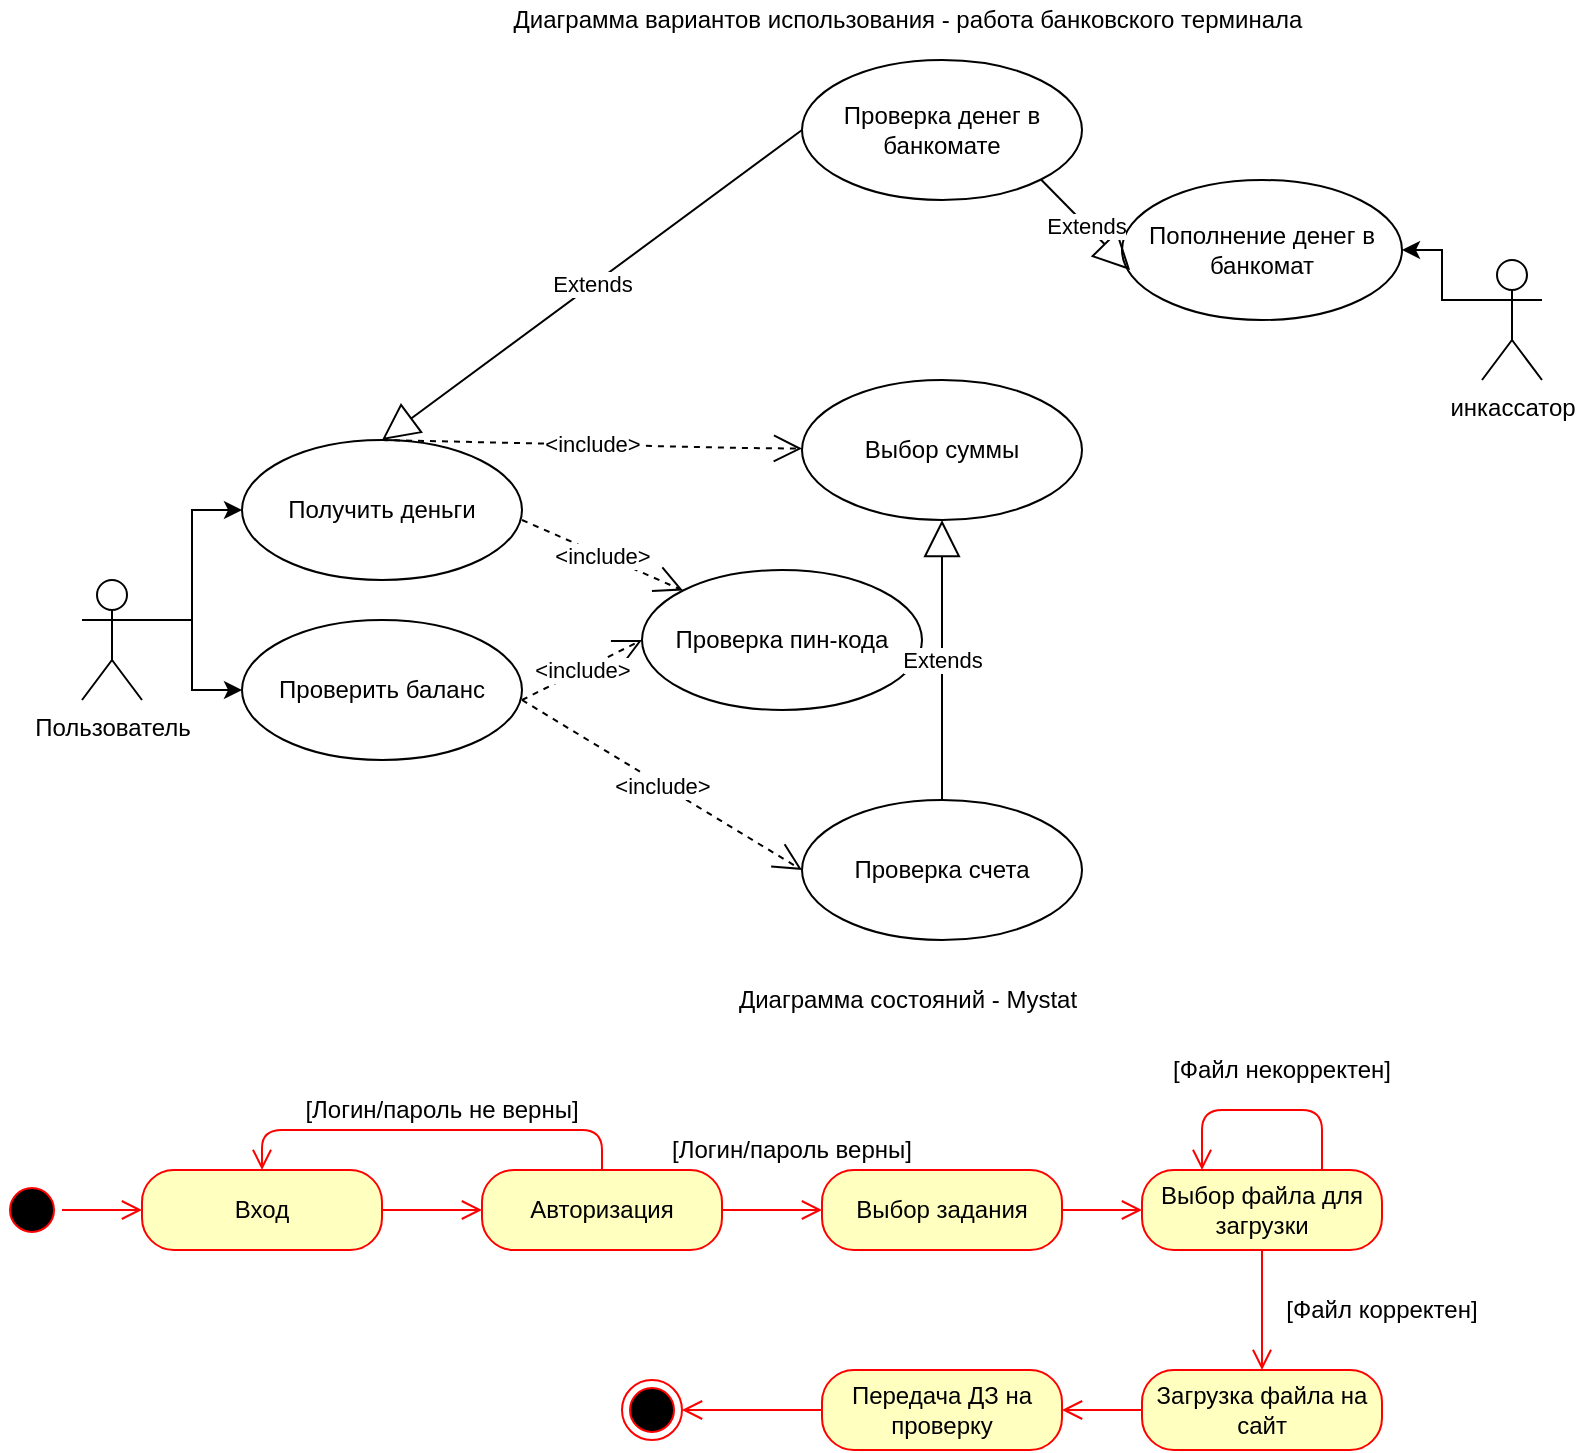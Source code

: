 <mxfile version="14.1.2" type="device"><diagram id="P77pinasy-QWYaoX2D6U" name="Page-1"><mxGraphModel dx="1422" dy="762" grid="1" gridSize="10" guides="1" tooltips="1" connect="1" arrows="1" fold="1" page="1" pageScale="1" pageWidth="827" pageHeight="1169" math="0" shadow="0"><root><mxCell id="0"/><mxCell id="1" parent="0"/><mxCell id="kiPwTsWLxZaRKyye7QXV-9" style="edgeStyle=orthogonalEdgeStyle;rounded=0;orthogonalLoop=1;jettySize=auto;html=1;exitX=1;exitY=0.333;exitDx=0;exitDy=0;exitPerimeter=0;" edge="1" parent="1" source="kiPwTsWLxZaRKyye7QXV-1" target="kiPwTsWLxZaRKyye7QXV-4"><mxGeometry relative="1" as="geometry"/></mxCell><mxCell id="kiPwTsWLxZaRKyye7QXV-12" style="edgeStyle=orthogonalEdgeStyle;rounded=0;orthogonalLoop=1;jettySize=auto;html=1;exitX=1;exitY=0.333;exitDx=0;exitDy=0;exitPerimeter=0;" edge="1" parent="1" source="kiPwTsWLxZaRKyye7QXV-1" target="kiPwTsWLxZaRKyye7QXV-11"><mxGeometry relative="1" as="geometry"/></mxCell><mxCell id="kiPwTsWLxZaRKyye7QXV-1" value="Пользователь&lt;br&gt;" style="shape=umlActor;verticalLabelPosition=bottom;verticalAlign=top;html=1;" vertex="1" parent="1"><mxGeometry x="80" y="300" width="30" height="60" as="geometry"/></mxCell><mxCell id="kiPwTsWLxZaRKyye7QXV-40" style="edgeStyle=orthogonalEdgeStyle;rounded=0;orthogonalLoop=1;jettySize=auto;html=1;exitX=0;exitY=0.333;exitDx=0;exitDy=0;exitPerimeter=0;" edge="1" parent="1" source="kiPwTsWLxZaRKyye7QXV-3" target="kiPwTsWLxZaRKyye7QXV-38"><mxGeometry relative="1" as="geometry"/></mxCell><mxCell id="kiPwTsWLxZaRKyye7QXV-3" value="инкассатор&lt;br&gt;" style="shape=umlActor;verticalLabelPosition=bottom;verticalAlign=top;html=1;outlineConnect=0;" vertex="1" parent="1"><mxGeometry x="780" y="140" width="30" height="60" as="geometry"/></mxCell><mxCell id="kiPwTsWLxZaRKyye7QXV-4" value="Получить деньги" style="ellipse;whiteSpace=wrap;html=1;" vertex="1" parent="1"><mxGeometry x="160" y="230" width="140" height="70" as="geometry"/></mxCell><mxCell id="kiPwTsWLxZaRKyye7QXV-11" value="Проверить баланс" style="ellipse;whiteSpace=wrap;html=1;" vertex="1" parent="1"><mxGeometry x="160" y="320" width="140" height="70" as="geometry"/></mxCell><mxCell id="kiPwTsWLxZaRKyye7QXV-13" value="Проверка пин-кода" style="ellipse;whiteSpace=wrap;html=1;" vertex="1" parent="1"><mxGeometry x="360" y="295" width="140" height="70" as="geometry"/></mxCell><mxCell id="kiPwTsWLxZaRKyye7QXV-16" value="&amp;lt;include&amp;gt;" style="endArrow=open;endSize=12;dashed=1;html=1;exitX=1;exitY=0.5;exitDx=0;exitDy=0;entryX=0;entryY=0;entryDx=0;entryDy=0;" edge="1" parent="1" target="kiPwTsWLxZaRKyye7QXV-13"><mxGeometry width="160" relative="1" as="geometry"><mxPoint x="300" y="270" as="sourcePoint"/><mxPoint x="320" y="170" as="targetPoint"/></mxGeometry></mxCell><mxCell id="kiPwTsWLxZaRKyye7QXV-17" value="&amp;lt;include&amp;gt;" style="endArrow=open;endSize=12;dashed=1;html=1;exitX=1;exitY=0.5;exitDx=0;exitDy=0;entryX=0;entryY=0.5;entryDx=0;entryDy=0;" edge="1" parent="1" target="kiPwTsWLxZaRKyye7QXV-13"><mxGeometry width="160" relative="1" as="geometry"><mxPoint x="300" y="360" as="sourcePoint"/><mxPoint x="320" y="260" as="targetPoint"/></mxGeometry></mxCell><mxCell id="kiPwTsWLxZaRKyye7QXV-18" value="Выбор суммы" style="ellipse;whiteSpace=wrap;html=1;" vertex="1" parent="1"><mxGeometry x="440" y="200" width="140" height="70" as="geometry"/></mxCell><mxCell id="kiPwTsWLxZaRKyye7QXV-20" value="&amp;lt;include&amp;gt;" style="endArrow=open;endSize=12;dashed=1;html=1;exitX=1;exitY=0.5;exitDx=0;exitDy=0;" edge="1" parent="1" target="kiPwTsWLxZaRKyye7QXV-18"><mxGeometry width="160" relative="1" as="geometry"><mxPoint x="230" y="230" as="sourcePoint"/><mxPoint x="250" y="130" as="targetPoint"/><Array as="points"><mxPoint x="410" y="234"/></Array></mxGeometry></mxCell><mxCell id="kiPwTsWLxZaRKyye7QXV-22" value="Проверка счета&lt;br&gt;" style="ellipse;whiteSpace=wrap;html=1;" vertex="1" parent="1"><mxGeometry x="440" y="410" width="140" height="70" as="geometry"/></mxCell><mxCell id="kiPwTsWLxZaRKyye7QXV-29" value="&amp;lt;include&amp;gt;" style="endArrow=open;endSize=12;dashed=1;html=1;exitX=1;exitY=0.5;exitDx=0;exitDy=0;entryX=0;entryY=0.5;entryDx=0;entryDy=0;" edge="1" parent="1" target="kiPwTsWLxZaRKyye7QXV-22"><mxGeometry width="160" relative="1" as="geometry"><mxPoint x="300" y="360" as="sourcePoint"/><mxPoint x="360" y="330" as="targetPoint"/><Array as="points"/></mxGeometry></mxCell><mxCell id="kiPwTsWLxZaRKyye7QXV-30" value="Extends" style="endArrow=block;endSize=16;endFill=0;html=1;exitX=0;exitY=0.5;exitDx=0;exitDy=0;entryX=0.5;entryY=0;entryDx=0;entryDy=0;" edge="1" parent="1" source="kiPwTsWLxZaRKyye7QXV-33" target="kiPwTsWLxZaRKyye7QXV-4"><mxGeometry width="160" relative="1" as="geometry"><mxPoint x="550" y="560" as="sourcePoint"/><mxPoint x="710" y="560" as="targetPoint"/></mxGeometry></mxCell><mxCell id="kiPwTsWLxZaRKyye7QXV-32" value="Extends" style="endArrow=block;endSize=16;endFill=0;html=1;exitX=0.5;exitY=0;exitDx=0;exitDy=0;entryX=0.5;entryY=1;entryDx=0;entryDy=0;" edge="1" parent="1" source="kiPwTsWLxZaRKyye7QXV-22" target="kiPwTsWLxZaRKyye7QXV-18"><mxGeometry width="160" relative="1" as="geometry"><mxPoint x="500" y="360" as="sourcePoint"/><mxPoint x="660" y="360" as="targetPoint"/></mxGeometry></mxCell><mxCell id="kiPwTsWLxZaRKyye7QXV-33" value="Проверка денег в банкомате" style="ellipse;whiteSpace=wrap;html=1;" vertex="1" parent="1"><mxGeometry x="440" y="40" width="140" height="70" as="geometry"/></mxCell><mxCell id="kiPwTsWLxZaRKyye7QXV-38" value="Пополнение денег в банкомат" style="ellipse;whiteSpace=wrap;html=1;" vertex="1" parent="1"><mxGeometry x="600" y="100" width="140" height="70" as="geometry"/></mxCell><mxCell id="kiPwTsWLxZaRKyye7QXV-43" value="Extends" style="endArrow=block;endSize=16;endFill=0;html=1;exitX=1;exitY=1;exitDx=0;exitDy=0;entryX=0.029;entryY=0.643;entryDx=0;entryDy=0;entryPerimeter=0;" edge="1" parent="1" source="kiPwTsWLxZaRKyye7QXV-33" target="kiPwTsWLxZaRKyye7QXV-38"><mxGeometry width="160" relative="1" as="geometry"><mxPoint x="550" y="560" as="sourcePoint"/><mxPoint x="710" y="560" as="targetPoint"/></mxGeometry></mxCell><mxCell id="kiPwTsWLxZaRKyye7QXV-46" value="Диаграмма вариантов использования - работа банковского терминала" style="text;html=1;strokeColor=none;fillColor=none;align=center;verticalAlign=middle;whiteSpace=wrap;rounded=0;" vertex="1" parent="1"><mxGeometry x="280" y="10" width="426" height="20" as="geometry"/></mxCell><mxCell id="kiPwTsWLxZaRKyye7QXV-48" value="Диаграмма состояний - Mystat" style="text;html=1;strokeColor=none;fillColor=none;align=center;verticalAlign=middle;whiteSpace=wrap;rounded=0;" vertex="1" parent="1"><mxGeometry x="365" y="500" width="256" height="20" as="geometry"/></mxCell><mxCell id="kiPwTsWLxZaRKyye7QXV-49" value="" style="ellipse;html=1;shape=startState;fillColor=#000000;strokeColor=#ff0000;" vertex="1" parent="1"><mxGeometry x="40" y="600" width="30" height="30" as="geometry"/></mxCell><mxCell id="kiPwTsWLxZaRKyye7QXV-50" value="" style="edgeStyle=orthogonalEdgeStyle;html=1;verticalAlign=bottom;endArrow=open;endSize=8;strokeColor=#ff0000;" edge="1" source="kiPwTsWLxZaRKyye7QXV-49" parent="1"><mxGeometry relative="1" as="geometry"><mxPoint x="110" y="615" as="targetPoint"/></mxGeometry></mxCell><mxCell id="kiPwTsWLxZaRKyye7QXV-56" value="Вход" style="rounded=1;whiteSpace=wrap;html=1;arcSize=40;fontColor=#000000;fillColor=#ffffc0;strokeColor=#ff0000;" vertex="1" parent="1"><mxGeometry x="110" y="595" width="120" height="40" as="geometry"/></mxCell><mxCell id="kiPwTsWLxZaRKyye7QXV-57" value="" style="edgeStyle=orthogonalEdgeStyle;html=1;verticalAlign=bottom;endArrow=open;endSize=8;strokeColor=#ff0000;entryX=0;entryY=0.5;entryDx=0;entryDy=0;" edge="1" source="kiPwTsWLxZaRKyye7QXV-51" parent="1" target="kiPwTsWLxZaRKyye7QXV-65"><mxGeometry relative="1" as="geometry"><mxPoint x="470" y="615" as="targetPoint"/></mxGeometry></mxCell><mxCell id="kiPwTsWLxZaRKyye7QXV-51" value="Авторизация" style="rounded=1;whiteSpace=wrap;html=1;arcSize=40;fontColor=#000000;fillColor=#ffffc0;strokeColor=#ff0000;" vertex="1" parent="1"><mxGeometry x="280" y="595" width="120" height="40" as="geometry"/></mxCell><mxCell id="kiPwTsWLxZaRKyye7QXV-59" value="" style="edgeStyle=orthogonalEdgeStyle;html=1;verticalAlign=bottom;endArrow=open;endSize=8;strokeColor=#ff0000;" edge="1" parent="1" source="kiPwTsWLxZaRKyye7QXV-56" target="kiPwTsWLxZaRKyye7QXV-51"><mxGeometry relative="1" as="geometry"><mxPoint x="380" y="725" as="targetPoint"/><mxPoint x="230" y="615" as="sourcePoint"/></mxGeometry></mxCell><mxCell id="kiPwTsWLxZaRKyye7QXV-62" value="[Логин/пароль не верны]" style="text;html=1;strokeColor=none;fillColor=none;align=center;verticalAlign=middle;whiteSpace=wrap;rounded=0;" vertex="1" parent="1"><mxGeometry x="190" y="555" width="140" height="20" as="geometry"/></mxCell><mxCell id="kiPwTsWLxZaRKyye7QXV-64" value="[Логин/пароль верны]" style="text;html=1;strokeColor=none;fillColor=none;align=center;verticalAlign=middle;whiteSpace=wrap;rounded=0;" vertex="1" parent="1"><mxGeometry x="365" y="575" width="140" height="20" as="geometry"/></mxCell><mxCell id="kiPwTsWLxZaRKyye7QXV-65" value="Выбор задания" style="rounded=1;whiteSpace=wrap;html=1;arcSize=40;fontColor=#000000;fillColor=#ffffc0;strokeColor=#ff0000;" vertex="1" parent="1"><mxGeometry x="450" y="595" width="120" height="40" as="geometry"/></mxCell><mxCell id="kiPwTsWLxZaRKyye7QXV-66" value="" style="edgeStyle=orthogonalEdgeStyle;html=1;verticalAlign=bottom;endArrow=open;endSize=8;strokeColor=#ff0000;entryX=0;entryY=0.5;entryDx=0;entryDy=0;" edge="1" source="kiPwTsWLxZaRKyye7QXV-65" parent="1" target="kiPwTsWLxZaRKyye7QXV-67"><mxGeometry relative="1" as="geometry"><mxPoint x="530" y="695" as="targetPoint"/></mxGeometry></mxCell><mxCell id="kiPwTsWLxZaRKyye7QXV-67" value="Выбор файла для загрузки" style="rounded=1;whiteSpace=wrap;html=1;arcSize=40;fontColor=#000000;fillColor=#ffffc0;strokeColor=#ff0000;" vertex="1" parent="1"><mxGeometry x="610" y="595" width="120" height="40" as="geometry"/></mxCell><mxCell id="kiPwTsWLxZaRKyye7QXV-68" value="" style="edgeStyle=orthogonalEdgeStyle;html=1;verticalAlign=bottom;endArrow=open;endSize=8;strokeColor=#ff0000;" edge="1" source="kiPwTsWLxZaRKyye7QXV-67" parent="1" target="kiPwTsWLxZaRKyye7QXV-69"><mxGeometry relative="1" as="geometry"><mxPoint x="670" y="525" as="targetPoint"/></mxGeometry></mxCell><mxCell id="kiPwTsWLxZaRKyye7QXV-69" value="Загрузка файла на сайт" style="rounded=1;whiteSpace=wrap;html=1;arcSize=40;fontColor=#000000;fillColor=#ffffc0;strokeColor=#ff0000;" vertex="1" parent="1"><mxGeometry x="610" y="695" width="120" height="40" as="geometry"/></mxCell><mxCell id="kiPwTsWLxZaRKyye7QXV-70" value="" style="edgeStyle=orthogonalEdgeStyle;html=1;verticalAlign=bottom;endArrow=open;endSize=8;strokeColor=#ff0000;" edge="1" source="kiPwTsWLxZaRKyye7QXV-69" parent="1" target="kiPwTsWLxZaRKyye7QXV-87"><mxGeometry relative="1" as="geometry"><mxPoint x="670" y="795" as="targetPoint"/></mxGeometry></mxCell><mxCell id="kiPwTsWLxZaRKyye7QXV-71" value="[Файл корректен]" style="text;html=1;strokeColor=none;fillColor=none;align=center;verticalAlign=middle;whiteSpace=wrap;rounded=0;" vertex="1" parent="1"><mxGeometry x="660" y="655" width="140" height="20" as="geometry"/></mxCell><mxCell id="kiPwTsWLxZaRKyye7QXV-72" style="edgeStyle=orthogonalEdgeStyle;rounded=0;orthogonalLoop=1;jettySize=auto;html=1;exitX=0.5;exitY=1;exitDx=0;exitDy=0;" edge="1" parent="1" source="kiPwTsWLxZaRKyye7QXV-71" target="kiPwTsWLxZaRKyye7QXV-71"><mxGeometry relative="1" as="geometry"/></mxCell><mxCell id="kiPwTsWLxZaRKyye7QXV-79" value="" style="edgeStyle=orthogonalEdgeStyle;html=1;verticalAlign=bottom;endArrow=open;endSize=8;strokeColor=#ff0000;exitX=0.5;exitY=0;exitDx=0;exitDy=0;entryX=0.5;entryY=0;entryDx=0;entryDy=0;" edge="1" parent="1" source="kiPwTsWLxZaRKyye7QXV-51" target="kiPwTsWLxZaRKyye7QXV-56"><mxGeometry relative="1" as="geometry"><mxPoint x="280" y="615" as="targetPoint"/><mxPoint x="230" y="615" as="sourcePoint"/><Array as="points"><mxPoint x="340" y="575"/><mxPoint x="170" y="575"/></Array></mxGeometry></mxCell><mxCell id="kiPwTsWLxZaRKyye7QXV-81" value="" style="edgeStyle=orthogonalEdgeStyle;html=1;verticalAlign=bottom;endArrow=open;endSize=8;strokeColor=#ff0000;exitX=0.75;exitY=0;exitDx=0;exitDy=0;entryX=0.25;entryY=0;entryDx=0;entryDy=0;" edge="1" parent="1" source="kiPwTsWLxZaRKyye7QXV-67" target="kiPwTsWLxZaRKyye7QXV-67"><mxGeometry relative="1" as="geometry"><mxPoint x="670" y="555" as="targetPoint"/><mxPoint x="580" y="625" as="sourcePoint"/><Array as="points"><mxPoint x="700" y="565"/><mxPoint x="640" y="565"/></Array></mxGeometry></mxCell><mxCell id="kiPwTsWLxZaRKyye7QXV-86" value="[Файл некорректен]" style="text;html=1;strokeColor=none;fillColor=none;align=center;verticalAlign=middle;whiteSpace=wrap;rounded=0;" vertex="1" parent="1"><mxGeometry x="610" y="535" width="140" height="20" as="geometry"/></mxCell><mxCell id="kiPwTsWLxZaRKyye7QXV-87" value="Передача ДЗ на проверку" style="rounded=1;whiteSpace=wrap;html=1;arcSize=40;fontColor=#000000;fillColor=#ffffc0;strokeColor=#ff0000;" vertex="1" parent="1"><mxGeometry x="450" y="695" width="120" height="40" as="geometry"/></mxCell><mxCell id="kiPwTsWLxZaRKyye7QXV-88" value="" style="edgeStyle=orthogonalEdgeStyle;html=1;verticalAlign=bottom;endArrow=open;endSize=8;strokeColor=#ff0000;" edge="1" source="kiPwTsWLxZaRKyye7QXV-87" parent="1" target="kiPwTsWLxZaRKyye7QXV-89"><mxGeometry relative="1" as="geometry"><mxPoint x="510" y="795" as="targetPoint"/></mxGeometry></mxCell><mxCell id="kiPwTsWLxZaRKyye7QXV-89" value="" style="ellipse;html=1;shape=endState;fillColor=#000000;strokeColor=#ff0000;" vertex="1" parent="1"><mxGeometry x="350" y="700" width="30" height="30" as="geometry"/></mxCell></root></mxGraphModel></diagram></mxfile>